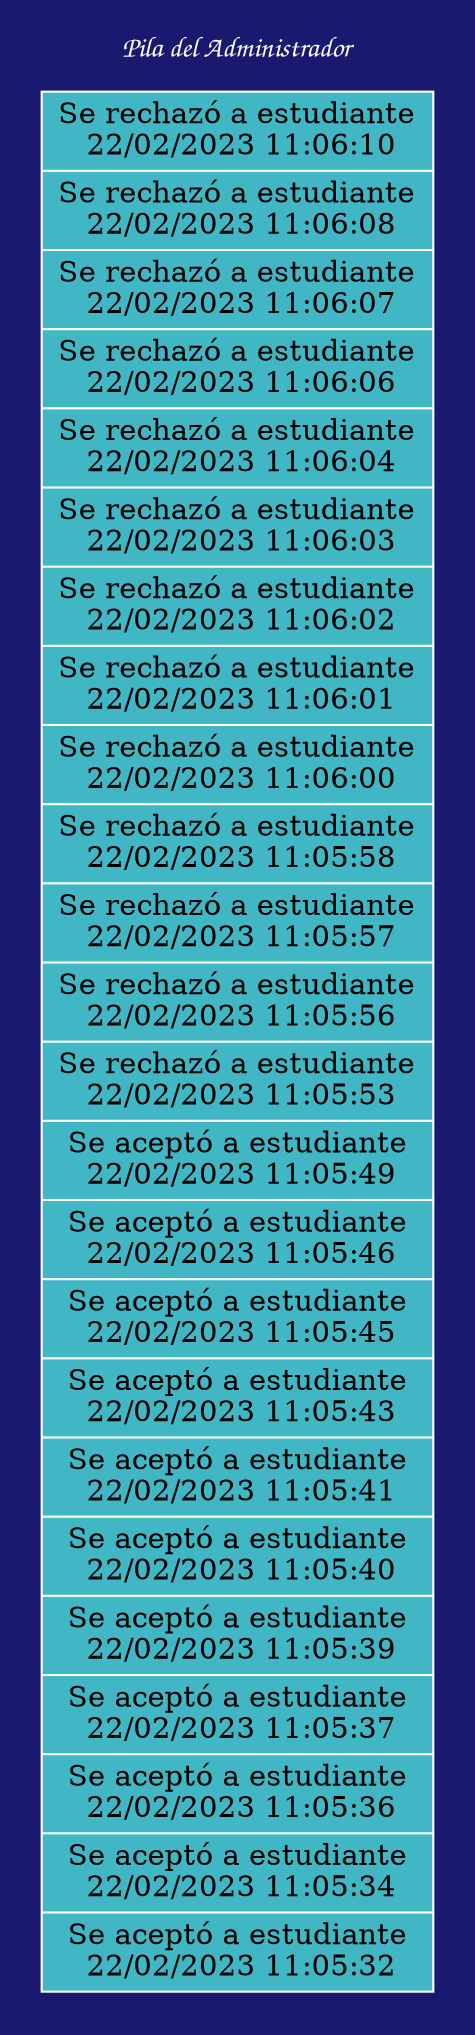 
digraph G {
	rankdir =LR
	node [shape=record, colorscheme=ylgnbu9,style=filled, color=white];
	bgcolor=	midnightblue;
	fontcolor=white;
	fontname="Comic Sans MS";
	subgraph cluster_0 {
		color=	midnightblue;
		label = "Pila del Administrador";
		struct1 [fillcolor=5,label="
	Se rechazó a estudiante&#92;n 22/02/2023 11:06:10|Se rechazó a estudiante&#92;n 22/02/2023 11:06:08|Se rechazó a estudiante&#92;n 22/02/2023 11:06:07|Se rechazó a estudiante&#92;n 22/02/2023 11:06:06|Se rechazó a estudiante&#92;n 22/02/2023 11:06:04|Se rechazó a estudiante&#92;n 22/02/2023 11:06:03|Se rechazó a estudiante&#92;n 22/02/2023 11:06:02|Se rechazó a estudiante&#92;n 22/02/2023 11:06:01|Se rechazó a estudiante&#92;n 22/02/2023 11:06:00|Se rechazó a estudiante&#92;n 22/02/2023 11:05:58|Se rechazó a estudiante&#92;n 22/02/2023 11:05:57|Se rechazó a estudiante&#92;n 22/02/2023 11:05:56|Se rechazó a estudiante&#92;n 22/02/2023 11:05:53|Se aceptó a estudiante&#92;n 22/02/2023 11:05:49|Se aceptó a estudiante&#92;n 22/02/2023 11:05:46|Se aceptó a estudiante&#92;n 22/02/2023 11:05:45|Se aceptó a estudiante&#92;n 22/02/2023 11:05:43|Se aceptó a estudiante&#92;n 22/02/2023 11:05:41|Se aceptó a estudiante&#92;n 22/02/2023 11:05:40|Se aceptó a estudiante&#92;n 22/02/2023 11:05:39|Se aceptó a estudiante&#92;n 22/02/2023 11:05:37|Se aceptó a estudiante&#92;n 22/02/2023 11:05:36|Se aceptó a estudiante&#92;n 22/02/2023 11:05:34|Se aceptó a estudiante&#92;n 22/02/2023 11:05:32"];
	}
}